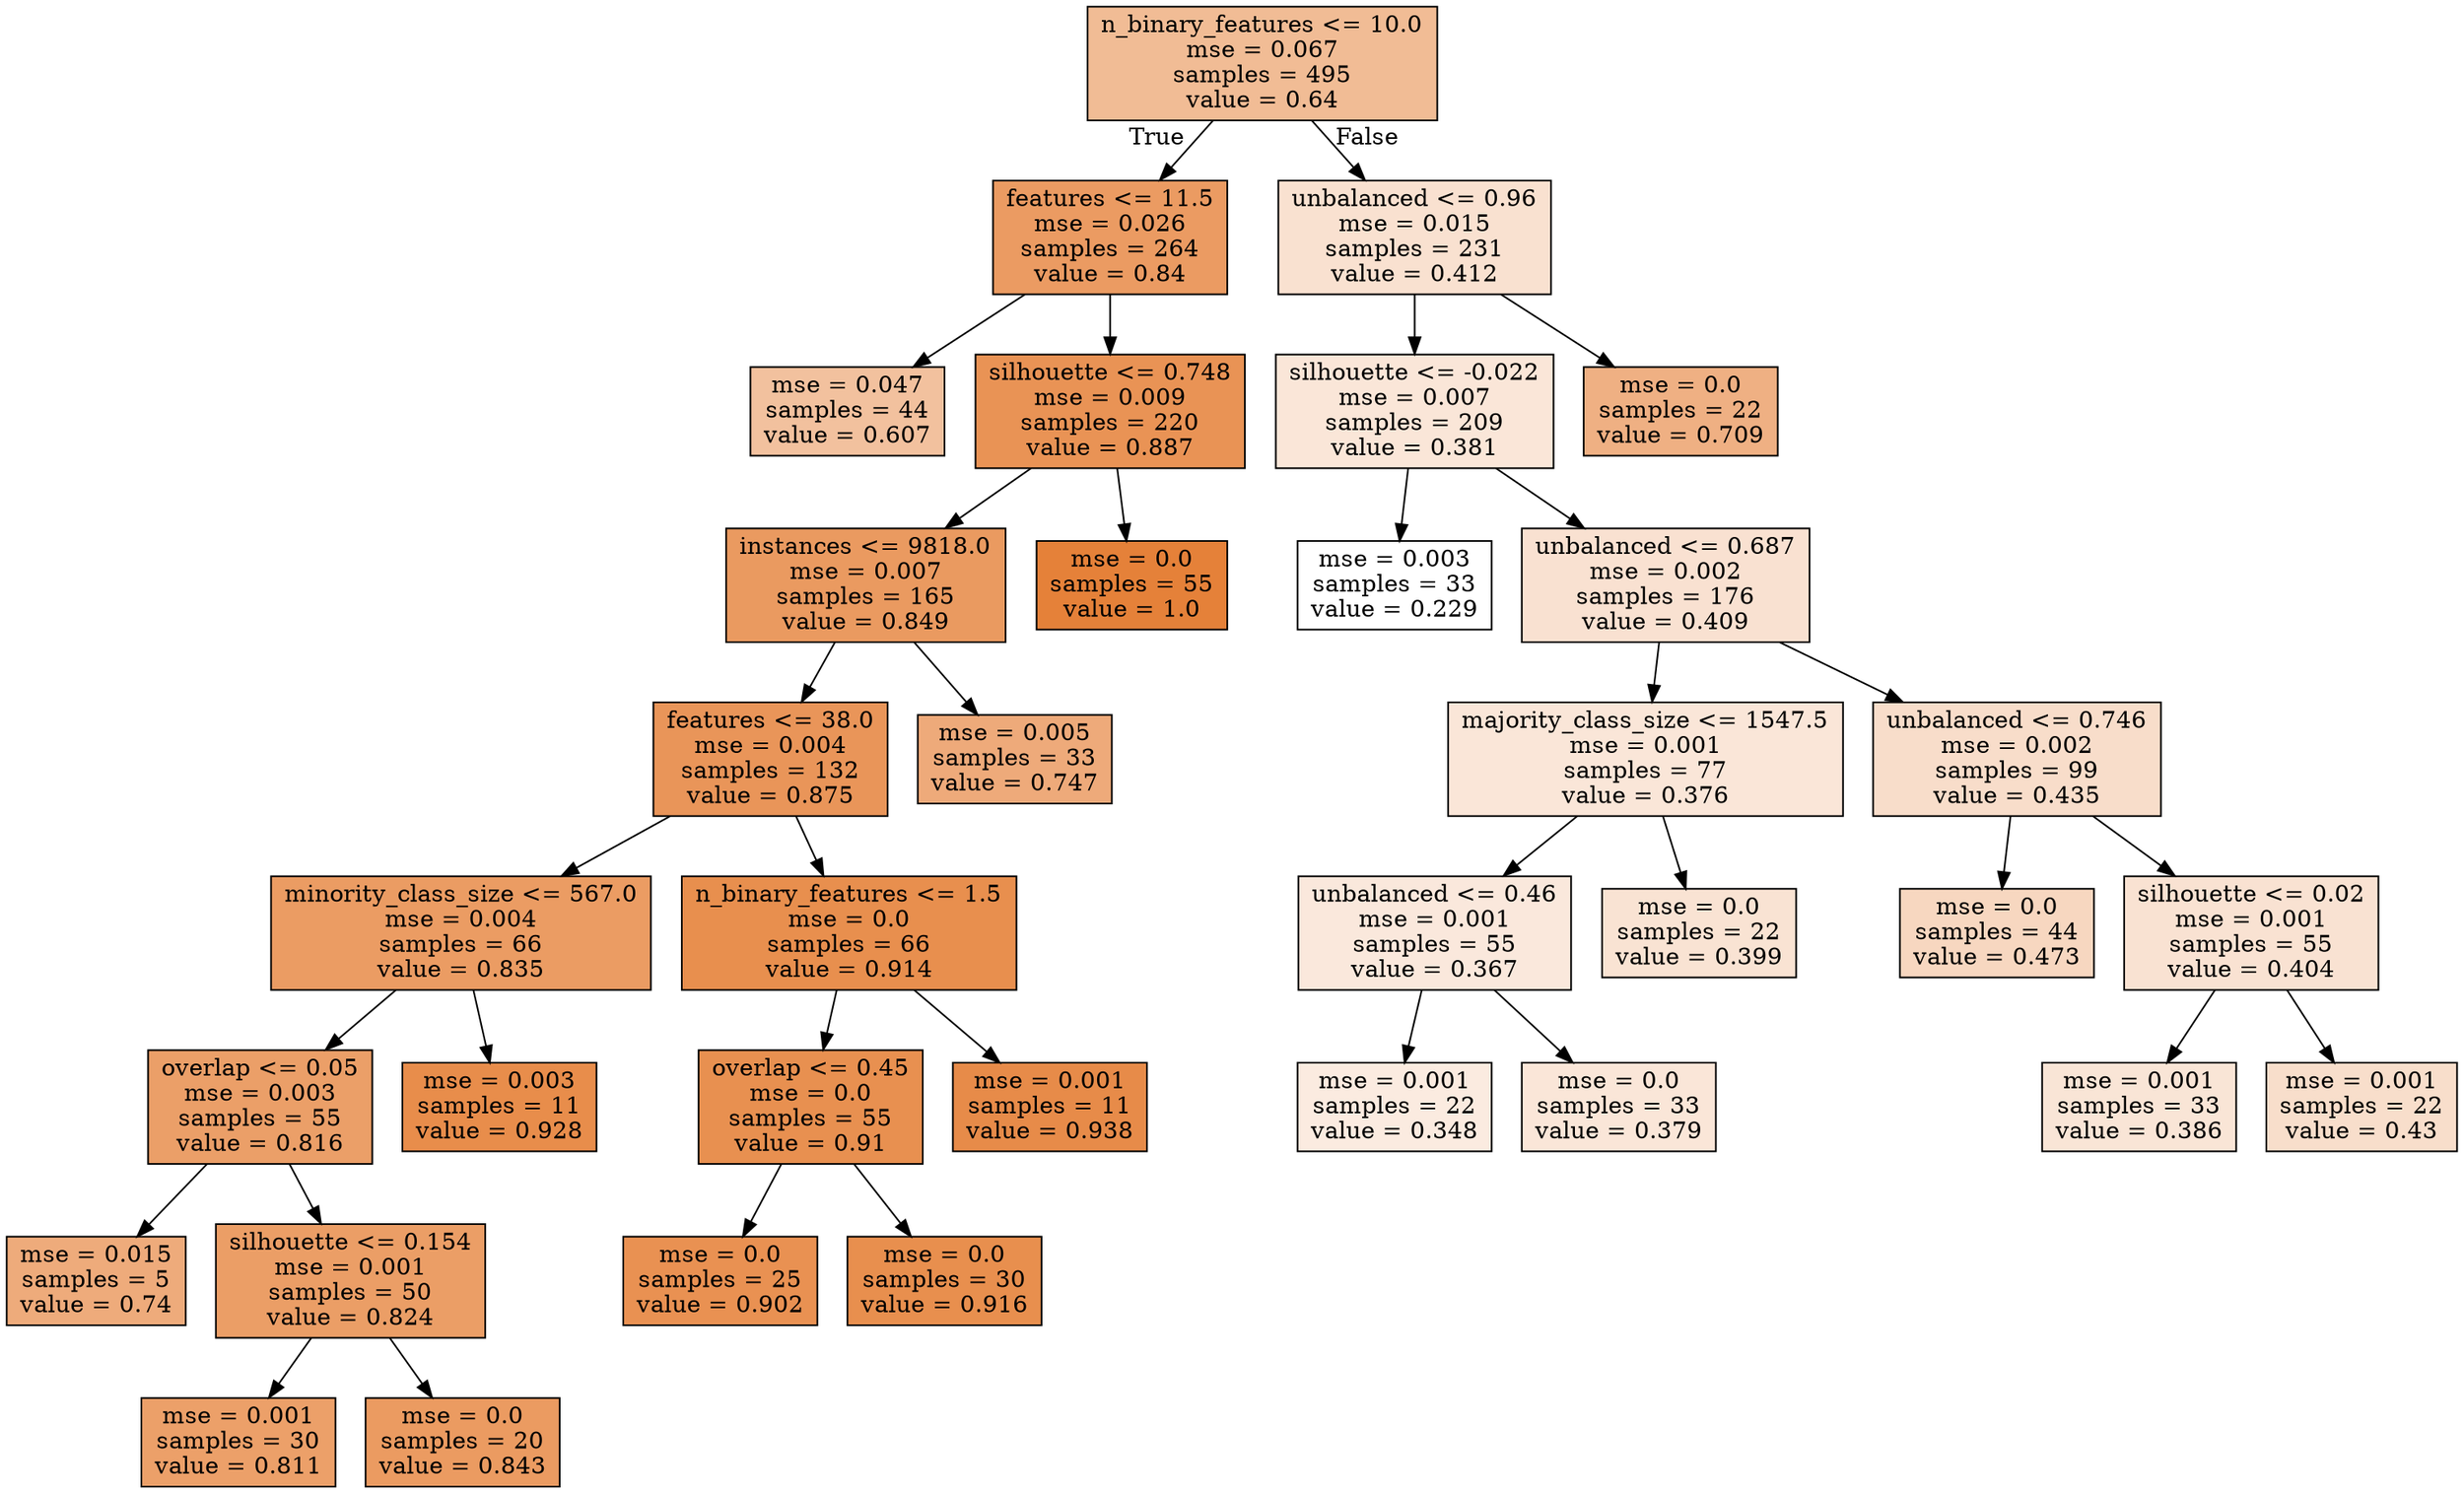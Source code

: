 digraph Tree {
node [shape=box, style="filled", color="black"] ;
0 [label="n_binary_features <= 10.0\nmse = 0.067\nsamples = 495\nvalue = 0.64", fillcolor="#e5813988"] ;
1 [label="features <= 11.5\nmse = 0.026\nsamples = 264\nvalue = 0.84", fillcolor="#e58139ca"] ;
0 -> 1 [labeldistance=2.5, labelangle=45, headlabel="True"] ;
2 [label="mse = 0.047\nsamples = 44\nvalue = 0.607", fillcolor="#e581397d"] ;
1 -> 2 ;
3 [label="silhouette <= 0.748\nmse = 0.009\nsamples = 220\nvalue = 0.887", fillcolor="#e58139da"] ;
1 -> 3 ;
4 [label="instances <= 9818.0\nmse = 0.007\nsamples = 165\nvalue = 0.849", fillcolor="#e58139cd"] ;
3 -> 4 ;
5 [label="features <= 38.0\nmse = 0.004\nsamples = 132\nvalue = 0.875", fillcolor="#e58139d6"] ;
4 -> 5 ;
6 [label="minority_class_size <= 567.0\nmse = 0.004\nsamples = 66\nvalue = 0.835", fillcolor="#e58139c8"] ;
5 -> 6 ;
7 [label="overlap <= 0.05\nmse = 0.003\nsamples = 55\nvalue = 0.816", fillcolor="#e58139c2"] ;
6 -> 7 ;
8 [label="mse = 0.015\nsamples = 5\nvalue = 0.74", fillcolor="#e58139a9"] ;
7 -> 8 ;
9 [label="silhouette <= 0.154\nmse = 0.001\nsamples = 50\nvalue = 0.824", fillcolor="#e58139c5"] ;
7 -> 9 ;
10 [label="mse = 0.001\nsamples = 30\nvalue = 0.811", fillcolor="#e58139c1"] ;
9 -> 10 ;
11 [label="mse = 0.0\nsamples = 20\nvalue = 0.843", fillcolor="#e58139cb"] ;
9 -> 11 ;
12 [label="mse = 0.003\nsamples = 11\nvalue = 0.928", fillcolor="#e58139e7"] ;
6 -> 12 ;
13 [label="n_binary_features <= 1.5\nmse = 0.0\nsamples = 66\nvalue = 0.914", fillcolor="#e58139e3"] ;
5 -> 13 ;
14 [label="overlap <= 0.45\nmse = 0.0\nsamples = 55\nvalue = 0.91", fillcolor="#e58139e1"] ;
13 -> 14 ;
15 [label="mse = 0.0\nsamples = 25\nvalue = 0.902", fillcolor="#e58139df"] ;
14 -> 15 ;
16 [label="mse = 0.0\nsamples = 30\nvalue = 0.916", fillcolor="#e58139e3"] ;
14 -> 16 ;
17 [label="mse = 0.001\nsamples = 11\nvalue = 0.938", fillcolor="#e58139ea"] ;
13 -> 17 ;
18 [label="mse = 0.005\nsamples = 33\nvalue = 0.747", fillcolor="#e58139ab"] ;
4 -> 18 ;
19 [label="mse = 0.0\nsamples = 55\nvalue = 1.0", fillcolor="#e58139ff"] ;
3 -> 19 ;
20 [label="unbalanced <= 0.96\nmse = 0.015\nsamples = 231\nvalue = 0.412", fillcolor="#e581393c"] ;
0 -> 20 [labeldistance=2.5, labelangle=-45, headlabel="False"] ;
21 [label="silhouette <= -0.022\nmse = 0.007\nsamples = 209\nvalue = 0.381", fillcolor="#e5813932"] ;
20 -> 21 ;
22 [label="mse = 0.003\nsamples = 33\nvalue = 0.229", fillcolor="#e5813900"] ;
21 -> 22 ;
23 [label="unbalanced <= 0.687\nmse = 0.002\nsamples = 176\nvalue = 0.409", fillcolor="#e581393b"] ;
21 -> 23 ;
24 [label="majority_class_size <= 1547.5\nmse = 0.001\nsamples = 77\nvalue = 0.376", fillcolor="#e5813931"] ;
23 -> 24 ;
25 [label="unbalanced <= 0.46\nmse = 0.001\nsamples = 55\nvalue = 0.367", fillcolor="#e581392d"] ;
24 -> 25 ;
26 [label="mse = 0.001\nsamples = 22\nvalue = 0.348", fillcolor="#e5813927"] ;
25 -> 26 ;
27 [label="mse = 0.0\nsamples = 33\nvalue = 0.379", fillcolor="#e5813932"] ;
25 -> 27 ;
28 [label="mse = 0.0\nsamples = 22\nvalue = 0.399", fillcolor="#e5813938"] ;
24 -> 28 ;
29 [label="unbalanced <= 0.746\nmse = 0.002\nsamples = 99\nvalue = 0.435", fillcolor="#e5813944"] ;
23 -> 29 ;
30 [label="mse = 0.0\nsamples = 44\nvalue = 0.473", fillcolor="#e5813951"] ;
29 -> 30 ;
31 [label="silhouette <= 0.02\nmse = 0.001\nsamples = 55\nvalue = 0.404", fillcolor="#e581393a"] ;
29 -> 31 ;
32 [label="mse = 0.001\nsamples = 33\nvalue = 0.386", fillcolor="#e5813934"] ;
31 -> 32 ;
33 [label="mse = 0.001\nsamples = 22\nvalue = 0.43", fillcolor="#e5813942"] ;
31 -> 33 ;
34 [label="mse = 0.0\nsamples = 22\nvalue = 0.709", fillcolor="#e581399f"] ;
20 -> 34 ;
}